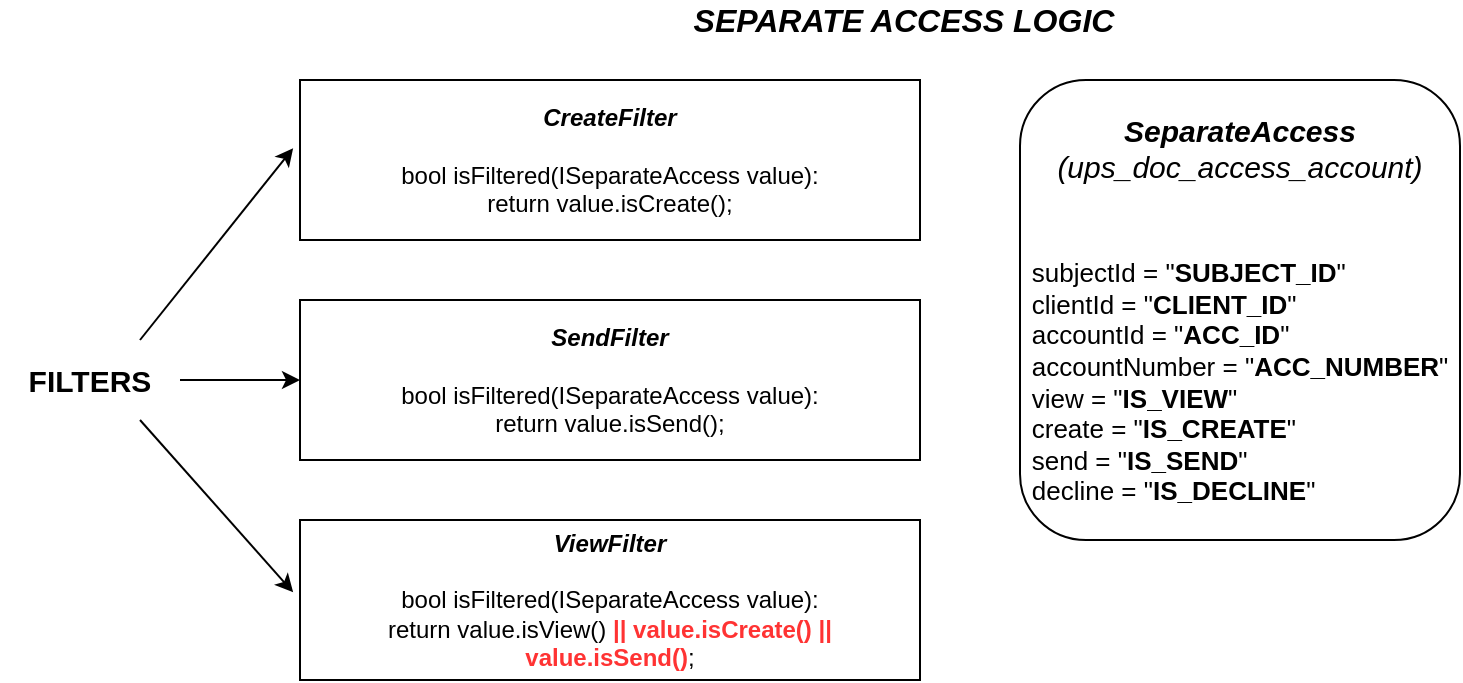 <mxfile version="14.7.7" type="github">
  <diagram id="HadlAztjf9R43GAp7Yzt" name="Page-1">
    <mxGraphModel dx="981" dy="519" grid="1" gridSize="10" guides="1" tooltips="1" connect="1" arrows="1" fold="1" page="1" pageScale="1" pageWidth="827" pageHeight="1169" math="0" shadow="0">
      <root>
        <mxCell id="0" />
        <mxCell id="1" parent="0" />
        <mxCell id="t_6hhF8S0Cf5xnwuKje1-1" value="&lt;div&gt;&lt;i&gt;&lt;b&gt;CreateFilter&lt;/b&gt;&lt;/i&gt;&lt;/div&gt;&lt;div&gt;&lt;br&gt;&lt;/div&gt;&lt;div&gt;bool isFiltered(ISeparateAccess value): &lt;br&gt;&lt;/div&gt;&lt;div&gt;return value.isCreate();&lt;br&gt;&lt;/div&gt;" style="rounded=0;whiteSpace=wrap;html=1;" vertex="1" parent="1">
          <mxGeometry x="150" y="60" width="310" height="80" as="geometry" />
        </mxCell>
        <mxCell id="t_6hhF8S0Cf5xnwuKje1-2" value="&lt;font style=&quot;font-size: 16px&quot;&gt;&lt;i&gt;&lt;b&gt;SEPARATE ACCESS LOGIC&lt;/b&gt;&lt;/i&gt;&lt;/font&gt; " style="text;html=1;strokeColor=none;fillColor=none;align=center;verticalAlign=middle;whiteSpace=wrap;rounded=0;" vertex="1" parent="1">
          <mxGeometry x="324" y="20" width="256" height="20" as="geometry" />
        </mxCell>
        <mxCell id="t_6hhF8S0Cf5xnwuKje1-3" value="&lt;font style=&quot;font-size: 15px&quot;&gt;&lt;b&gt;FILTERS&lt;/b&gt;&lt;/font&gt;" style="text;html=1;strokeColor=none;fillColor=none;align=center;verticalAlign=middle;whiteSpace=wrap;rounded=0;" vertex="1" parent="1">
          <mxGeometry y="200" width="90" height="20" as="geometry" />
        </mxCell>
        <mxCell id="t_6hhF8S0Cf5xnwuKje1-4" value="&lt;div&gt;&lt;i&gt;&lt;b&gt;SendFilter&lt;/b&gt;&lt;/i&gt;&lt;/div&gt;&lt;div&gt;&lt;br&gt;&lt;/div&gt;&lt;div&gt;bool isFiltered(ISeparateAccess value): &lt;br&gt;&lt;/div&gt;&lt;div&gt;return value.isSend();&lt;br&gt;&lt;/div&gt;" style="rounded=0;whiteSpace=wrap;html=1;" vertex="1" parent="1">
          <mxGeometry x="150" y="170" width="310" height="80" as="geometry" />
        </mxCell>
        <mxCell id="t_6hhF8S0Cf5xnwuKje1-5" value="&lt;div&gt;&lt;b&gt;&lt;i&gt;ViewFilter&lt;/i&gt;&lt;/b&gt;&lt;/div&gt;&lt;div&gt;&lt;br&gt;&lt;/div&gt;&lt;div&gt;bool isFiltered(ISeparateAccess value): &lt;br&gt;&lt;/div&gt;&lt;div&gt;return value.isView() &lt;font color=&quot;#FF3333&quot;&gt;&lt;b&gt;|| value.isCreate() || value.isSend()&lt;/b&gt;&lt;/font&gt;;&lt;br&gt;&lt;/div&gt;" style="rounded=0;whiteSpace=wrap;html=1;" vertex="1" parent="1">
          <mxGeometry x="150" y="280" width="310" height="80" as="geometry" />
        </mxCell>
        <mxCell id="t_6hhF8S0Cf5xnwuKje1-6" value="&lt;div&gt;&lt;font size=&quot;1&quot;&gt;&lt;i&gt;&lt;b style=&quot;font-size: 15px&quot;&gt;SeparateAccess&lt;/b&gt;&lt;/i&gt;&lt;/font&gt;&lt;/div&gt;&lt;div&gt;&lt;font size=&quot;1&quot;&gt;&lt;i&gt;&lt;span style=&quot;font-size: 15px&quot;&gt;(ups_doc_access_account)&lt;/span&gt;&lt;b style=&quot;font-size: 15px&quot;&gt;&lt;br&gt;&lt;/b&gt;&lt;/i&gt;&lt;/font&gt;&lt;/div&gt;&lt;div&gt;&lt;font size=&quot;1&quot;&gt;&lt;i&gt;&lt;b style=&quot;font-size: 15px&quot;&gt;&lt;br&gt;&lt;/b&gt;&lt;/i&gt;&lt;/font&gt;&lt;/div&gt;&lt;div&gt;&lt;font size=&quot;1&quot;&gt;&lt;i&gt;&lt;b style=&quot;font-size: 15px&quot;&gt;&lt;br&gt;&lt;/b&gt;&lt;/i&gt;&lt;/font&gt;&lt;/div&gt;&lt;div style=&quot;font-size: 13px&quot; align=&quot;left&quot;&gt;&lt;font style=&quot;font-size: 13px&quot;&gt;subjectId = &quot;&lt;b&gt;SUBJECT_ID&lt;/b&gt;&quot;&lt;/font&gt;&lt;/div&gt;&lt;div style=&quot;font-size: 13px&quot; align=&quot;left&quot;&gt;&lt;font style=&quot;font-size: 13px&quot;&gt;clientId = &quot;&lt;b&gt;CLIENT_ID&lt;/b&gt;&quot;&lt;/font&gt;&lt;/div&gt;&lt;div style=&quot;font-size: 13px&quot; align=&quot;left&quot;&gt;&lt;font style=&quot;font-size: 13px&quot;&gt;accountId = &quot;&lt;b&gt;ACC_ID&lt;/b&gt;&quot;&lt;/font&gt;&lt;/div&gt;&lt;div style=&quot;font-size: 13px&quot; align=&quot;left&quot;&gt;&lt;font style=&quot;font-size: 13px&quot;&gt;accountNumber = &quot;&lt;b&gt;ACC_NUMBER&lt;/b&gt;&quot;&lt;/font&gt;&lt;/div&gt;&lt;div style=&quot;font-size: 13px&quot; align=&quot;left&quot;&gt;&lt;font style=&quot;font-size: 13px&quot;&gt;view = &quot;&lt;b&gt;IS_VIEW&lt;/b&gt;&quot;&lt;/font&gt;&lt;/div&gt;&lt;div style=&quot;font-size: 13px&quot; align=&quot;left&quot;&gt;&lt;font style=&quot;font-size: 13px&quot;&gt;create = &quot;&lt;b&gt;IS_CREATE&lt;/b&gt;&quot;&lt;/font&gt;&lt;/div&gt;&lt;div style=&quot;font-size: 13px&quot; align=&quot;left&quot;&gt;&lt;font style=&quot;font-size: 13px&quot;&gt;send = &quot;&lt;b&gt;IS_SEND&lt;/b&gt;&quot;&lt;/font&gt;&lt;/div&gt;&lt;div style=&quot;font-size: 13px&quot; align=&quot;left&quot;&gt;&lt;font style=&quot;font-size: 13px&quot;&gt;decline = &quot;&lt;b&gt;IS_DECLINE&lt;/b&gt;&quot;&lt;/font&gt;&lt;br&gt;&lt;/div&gt;" style="rounded=1;whiteSpace=wrap;html=1;" vertex="1" parent="1">
          <mxGeometry x="510" y="60" width="220" height="230" as="geometry" />
        </mxCell>
        <mxCell id="t_6hhF8S0Cf5xnwuKje1-7" value="" style="endArrow=classic;html=1;entryX=-0.011;entryY=0.426;entryDx=0;entryDy=0;entryPerimeter=0;" edge="1" parent="1" target="t_6hhF8S0Cf5xnwuKje1-1">
          <mxGeometry width="50" height="50" relative="1" as="geometry">
            <mxPoint x="70" y="190" as="sourcePoint" />
            <mxPoint x="300" y="170" as="targetPoint" />
          </mxGeometry>
        </mxCell>
        <mxCell id="t_6hhF8S0Cf5xnwuKje1-8" value="" style="endArrow=classic;html=1;exitX=1;exitY=0.5;exitDx=0;exitDy=0;entryX=0;entryY=0.5;entryDx=0;entryDy=0;" edge="1" parent="1" source="t_6hhF8S0Cf5xnwuKje1-3" target="t_6hhF8S0Cf5xnwuKje1-4">
          <mxGeometry width="50" height="50" relative="1" as="geometry">
            <mxPoint x="80" y="200" as="sourcePoint" />
            <mxPoint x="150" y="200" as="targetPoint" />
          </mxGeometry>
        </mxCell>
        <mxCell id="t_6hhF8S0Cf5xnwuKje1-9" value="" style="endArrow=classic;html=1;entryX=-0.011;entryY=0.452;entryDx=0;entryDy=0;entryPerimeter=0;" edge="1" parent="1" target="t_6hhF8S0Cf5xnwuKje1-5">
          <mxGeometry width="50" height="50" relative="1" as="geometry">
            <mxPoint x="70" y="230" as="sourcePoint" />
            <mxPoint x="166.59" y="114.08" as="targetPoint" />
          </mxGeometry>
        </mxCell>
      </root>
    </mxGraphModel>
  </diagram>
</mxfile>
